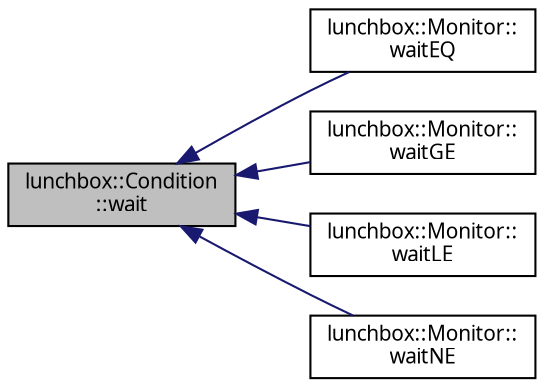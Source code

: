 digraph "lunchbox::Condition::wait"
{
  edge [fontname="Sans",fontsize="10",labelfontname="Sans",labelfontsize="10"];
  node [fontname="Sans",fontsize="10",shape=record];
  rankdir="LR";
  Node1 [label="lunchbox::Condition\l::wait",height=0.2,width=0.4,color="black", fillcolor="grey75", style="filled" fontcolor="black"];
  Node1 -> Node2 [dir="back",color="midnightblue",fontsize="10",style="solid",fontname="Sans"];
  Node2 [label="lunchbox::Monitor::\lwaitEQ",height=0.2,width=0.4,color="black", fillcolor="white", style="filled",URL="$classlunchbox_1_1_monitor.html#a1dffafa32a85fb29ac47004fd418279d",tooltip="Block until the monitor has the given value. "];
  Node1 -> Node3 [dir="back",color="midnightblue",fontsize="10",style="solid",fontname="Sans"];
  Node3 [label="lunchbox::Monitor::\lwaitGE",height=0.2,width=0.4,color="black", fillcolor="white", style="filled",URL="$classlunchbox_1_1_monitor.html#a3174b097cd0d5586791c2595337e6774",tooltip="Block until the monitor has a value greater or equal to the given value. "];
  Node1 -> Node4 [dir="back",color="midnightblue",fontsize="10",style="solid",fontname="Sans"];
  Node4 [label="lunchbox::Monitor::\lwaitLE",height=0.2,width=0.4,color="black", fillcolor="white", style="filled",URL="$classlunchbox_1_1_monitor.html#a9801fc5798c6d4efaf26d9d21402ce5d",tooltip="Block until the monitor has a value less or equal to the given value. "];
  Node1 -> Node5 [dir="back",color="midnightblue",fontsize="10",style="solid",fontname="Sans"];
  Node5 [label="lunchbox::Monitor::\lwaitNE",height=0.2,width=0.4,color="black", fillcolor="white", style="filled",URL="$classlunchbox_1_1_monitor.html#a27e55a47658258031ee6af2b5a5417fc",tooltip="Block until the monitor has not the given value. "];
}
